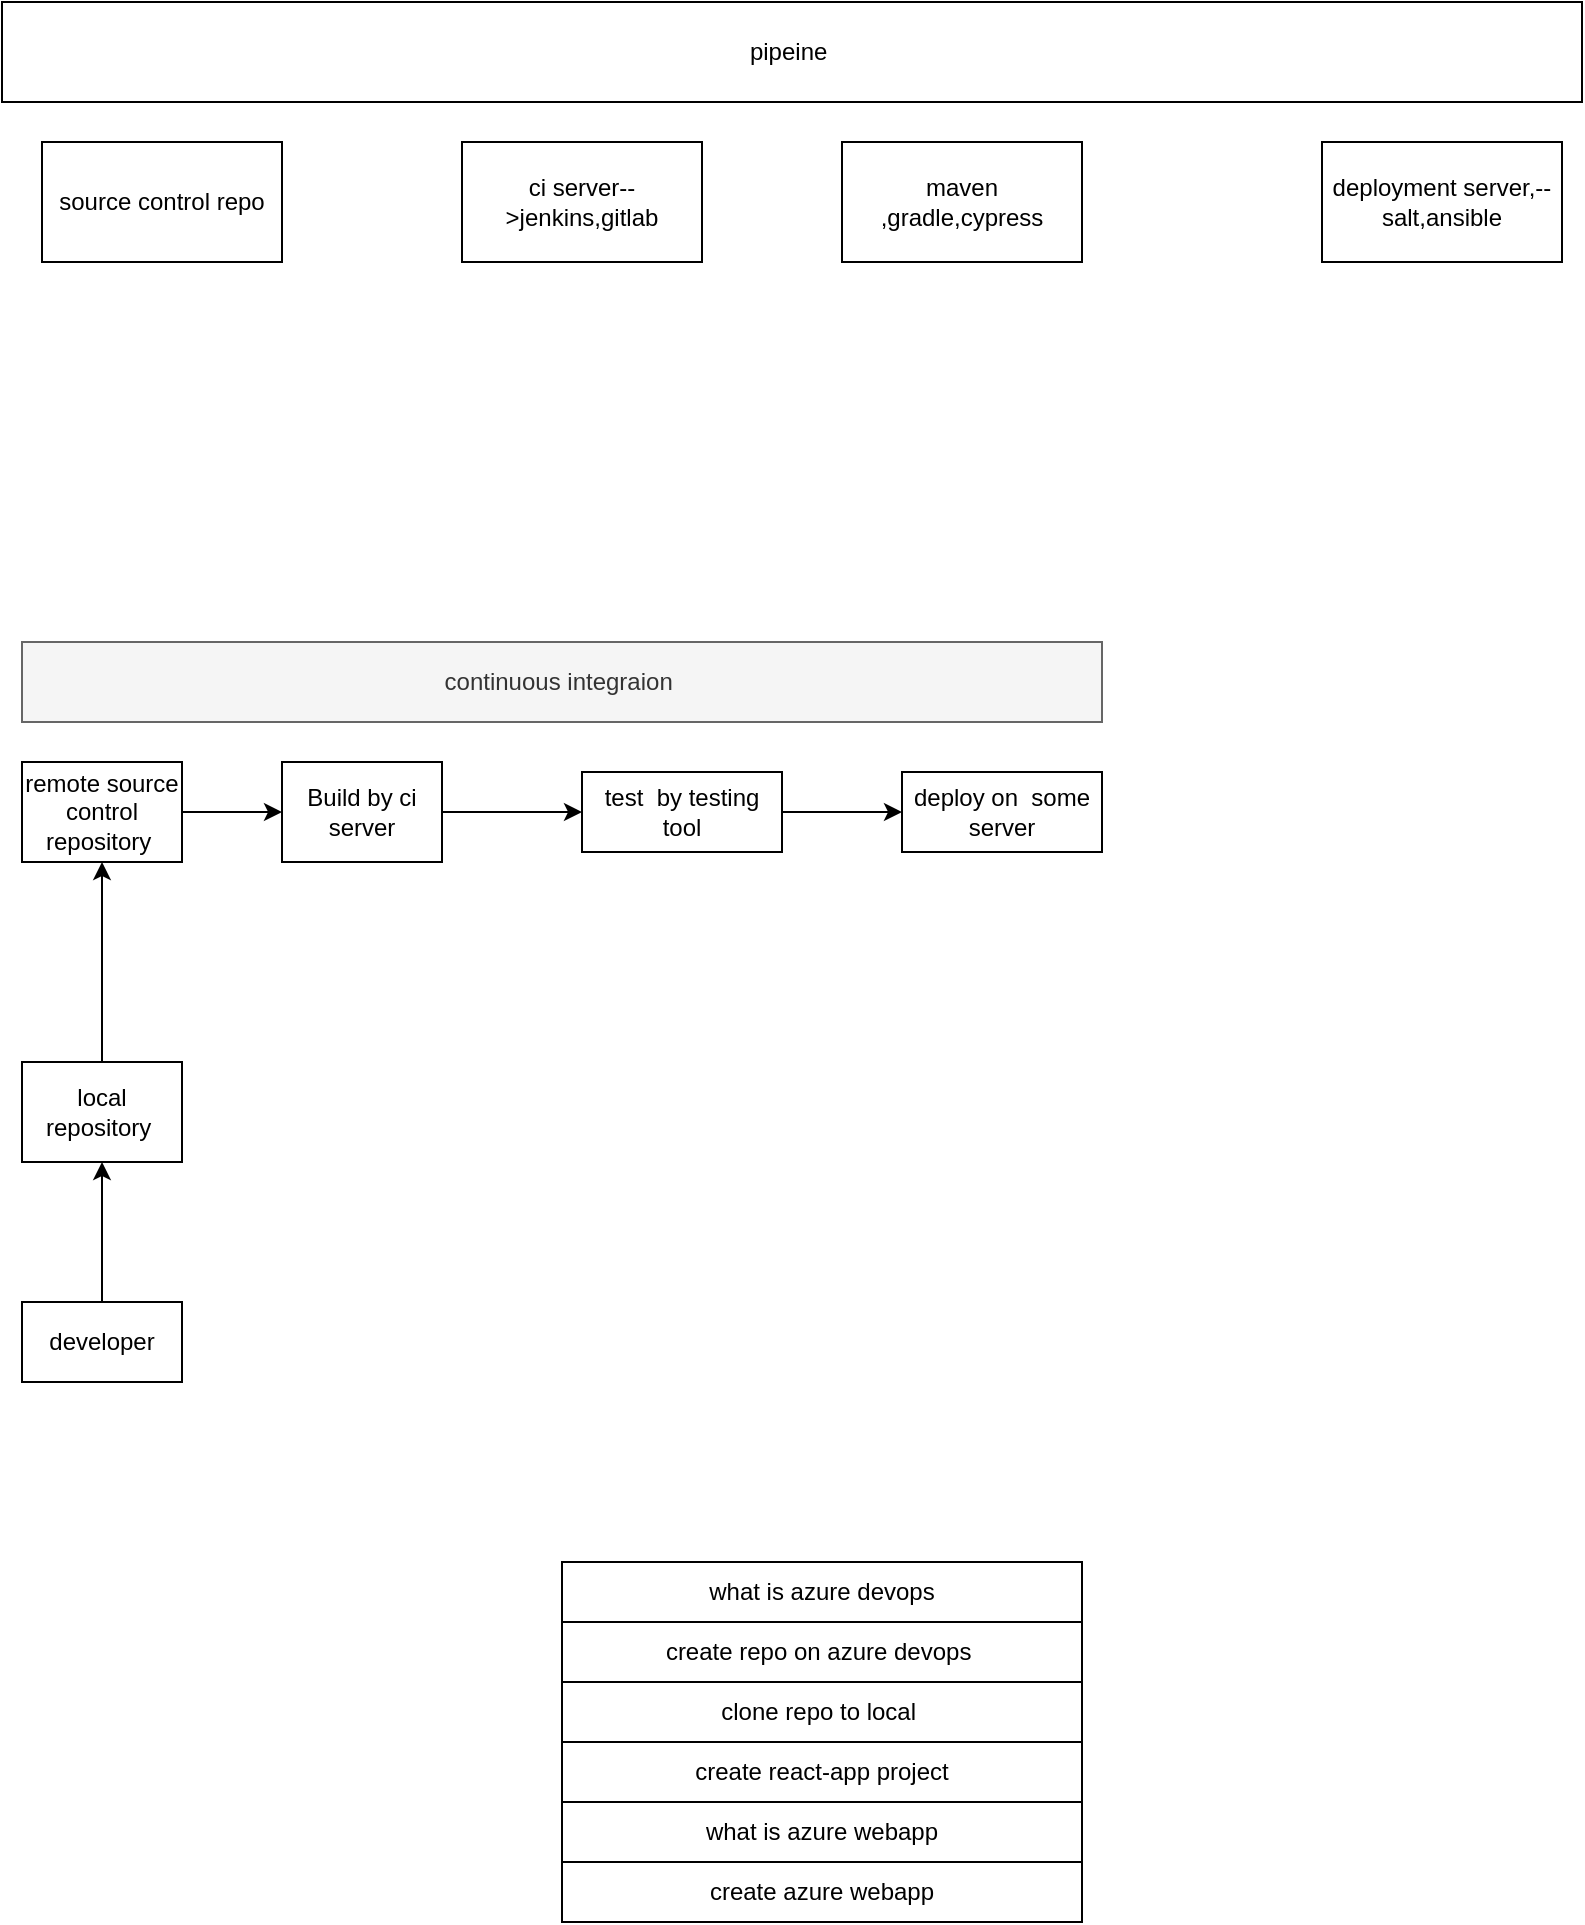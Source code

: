<mxfile version="14.6.10" type="github">
  <diagram id="NxdACNmFoD3Xdb2OtKcL" name="Page-1">
    <mxGraphModel dx="868" dy="450" grid="1" gridSize="10" guides="1" tooltips="1" connect="1" arrows="1" fold="1" page="1" pageScale="1" pageWidth="1100" pageHeight="850" math="0" shadow="0">
      <root>
        <mxCell id="0" />
        <mxCell id="1" parent="0" />
        <mxCell id="9UxhFUJoxMNwxkB32EQx-5" value="" style="edgeStyle=orthogonalEdgeStyle;rounded=0;orthogonalLoop=1;jettySize=auto;html=1;" parent="1" source="9UxhFUJoxMNwxkB32EQx-1" target="9UxhFUJoxMNwxkB32EQx-2" edge="1">
          <mxGeometry relative="1" as="geometry" />
        </mxCell>
        <mxCell id="9UxhFUJoxMNwxkB32EQx-1" value="remote source control repository&amp;nbsp;" style="rounded=0;whiteSpace=wrap;html=1;" parent="1" vertex="1">
          <mxGeometry x="20" y="540" width="80" height="50" as="geometry" />
        </mxCell>
        <mxCell id="9UxhFUJoxMNwxkB32EQx-9" value="" style="edgeStyle=orthogonalEdgeStyle;rounded=0;orthogonalLoop=1;jettySize=auto;html=1;" parent="1" source="9UxhFUJoxMNwxkB32EQx-2" target="9UxhFUJoxMNwxkB32EQx-8" edge="1">
          <mxGeometry relative="1" as="geometry" />
        </mxCell>
        <mxCell id="9UxhFUJoxMNwxkB32EQx-2" value="Build by ci server" style="rounded=0;whiteSpace=wrap;html=1;" parent="1" vertex="1">
          <mxGeometry x="150" y="540" width="80" height="50" as="geometry" />
        </mxCell>
        <mxCell id="9UxhFUJoxMNwxkB32EQx-12" value="" style="edgeStyle=orthogonalEdgeStyle;rounded=0;orthogonalLoop=1;jettySize=auto;html=1;" parent="1" source="9UxhFUJoxMNwxkB32EQx-8" target="9UxhFUJoxMNwxkB32EQx-11" edge="1">
          <mxGeometry relative="1" as="geometry" />
        </mxCell>
        <mxCell id="9UxhFUJoxMNwxkB32EQx-8" value="test&amp;nbsp; by testing tool" style="rounded=0;whiteSpace=wrap;html=1;" parent="1" vertex="1">
          <mxGeometry x="300" y="545" width="100" height="40" as="geometry" />
        </mxCell>
        <mxCell id="9UxhFUJoxMNwxkB32EQx-10" value="continuous integraion&amp;nbsp;" style="rounded=0;whiteSpace=wrap;html=1;fillColor=#f5f5f5;strokeColor=#666666;fontColor=#333333;" parent="1" vertex="1">
          <mxGeometry x="20" y="480" width="540" height="40" as="geometry" />
        </mxCell>
        <mxCell id="9UxhFUJoxMNwxkB32EQx-11" value="deploy on&amp;nbsp; some server" style="rounded=0;whiteSpace=wrap;html=1;" parent="1" vertex="1">
          <mxGeometry x="460" y="545" width="100" height="40" as="geometry" />
        </mxCell>
        <mxCell id="9UxhFUJoxMNwxkB32EQx-15" value="" style="edgeStyle=orthogonalEdgeStyle;rounded=0;orthogonalLoop=1;jettySize=auto;html=1;" parent="1" source="9UxhFUJoxMNwxkB32EQx-14" target="9UxhFUJoxMNwxkB32EQx-1" edge="1">
          <mxGeometry relative="1" as="geometry" />
        </mxCell>
        <mxCell id="9UxhFUJoxMNwxkB32EQx-14" value="local repository&amp;nbsp;" style="rounded=0;whiteSpace=wrap;html=1;" parent="1" vertex="1">
          <mxGeometry x="20" y="690" width="80" height="50" as="geometry" />
        </mxCell>
        <mxCell id="9UxhFUJoxMNwxkB32EQx-17" value="" style="edgeStyle=orthogonalEdgeStyle;rounded=0;orthogonalLoop=1;jettySize=auto;html=1;" parent="1" source="9UxhFUJoxMNwxkB32EQx-16" target="9UxhFUJoxMNwxkB32EQx-14" edge="1">
          <mxGeometry relative="1" as="geometry" />
        </mxCell>
        <mxCell id="9UxhFUJoxMNwxkB32EQx-16" value="developer" style="rounded=0;whiteSpace=wrap;html=1;" parent="1" vertex="1">
          <mxGeometry x="20" y="810" width="80" height="40" as="geometry" />
        </mxCell>
        <mxCell id="9UxhFUJoxMNwxkB32EQx-19" value="what is azure devops" style="rounded=0;whiteSpace=wrap;html=1;" parent="1" vertex="1">
          <mxGeometry x="290" y="940" width="260" height="30" as="geometry" />
        </mxCell>
        <mxCell id="2LHFZdpEcFpml1XUHQaW-1" value="ci server--&amp;gt;jenkins,gitlab" style="rounded=0;whiteSpace=wrap;html=1;" vertex="1" parent="1">
          <mxGeometry x="240" y="230" width="120" height="60" as="geometry" />
        </mxCell>
        <mxCell id="2LHFZdpEcFpml1XUHQaW-2" value="source control repo" style="rounded=0;whiteSpace=wrap;html=1;" vertex="1" parent="1">
          <mxGeometry x="30" y="230" width="120" height="60" as="geometry" />
        </mxCell>
        <mxCell id="2LHFZdpEcFpml1XUHQaW-3" value="maven ,gradle,cypress" style="rounded=0;whiteSpace=wrap;html=1;" vertex="1" parent="1">
          <mxGeometry x="430" y="230" width="120" height="60" as="geometry" />
        </mxCell>
        <mxCell id="2LHFZdpEcFpml1XUHQaW-4" value="deployment server,--salt,ansible" style="rounded=0;whiteSpace=wrap;html=1;" vertex="1" parent="1">
          <mxGeometry x="670" y="230" width="120" height="60" as="geometry" />
        </mxCell>
        <mxCell id="2LHFZdpEcFpml1XUHQaW-6" value="pipeine&amp;nbsp;" style="rounded=0;whiteSpace=wrap;html=1;" vertex="1" parent="1">
          <mxGeometry x="10" y="160" width="790" height="50" as="geometry" />
        </mxCell>
        <mxCell id="2LHFZdpEcFpml1XUHQaW-7" value="create repo on azure devops&amp;nbsp;" style="rounded=0;whiteSpace=wrap;html=1;" vertex="1" parent="1">
          <mxGeometry x="290" y="970" width="260" height="30" as="geometry" />
        </mxCell>
        <mxCell id="2LHFZdpEcFpml1XUHQaW-8" value="clone repo to local&amp;nbsp;" style="rounded=0;whiteSpace=wrap;html=1;" vertex="1" parent="1">
          <mxGeometry x="290" y="1000" width="260" height="30" as="geometry" />
        </mxCell>
        <mxCell id="2LHFZdpEcFpml1XUHQaW-9" value="create react-app project" style="rounded=0;whiteSpace=wrap;html=1;" vertex="1" parent="1">
          <mxGeometry x="290" y="1030" width="260" height="30" as="geometry" />
        </mxCell>
        <mxCell id="2LHFZdpEcFpml1XUHQaW-10" value="what is azure webapp" style="rounded=0;whiteSpace=wrap;html=1;" vertex="1" parent="1">
          <mxGeometry x="290" y="1060" width="260" height="30" as="geometry" />
        </mxCell>
        <mxCell id="2LHFZdpEcFpml1XUHQaW-11" value="create azure webapp" style="rounded=0;whiteSpace=wrap;html=1;" vertex="1" parent="1">
          <mxGeometry x="290" y="1090" width="260" height="30" as="geometry" />
        </mxCell>
      </root>
    </mxGraphModel>
  </diagram>
</mxfile>
